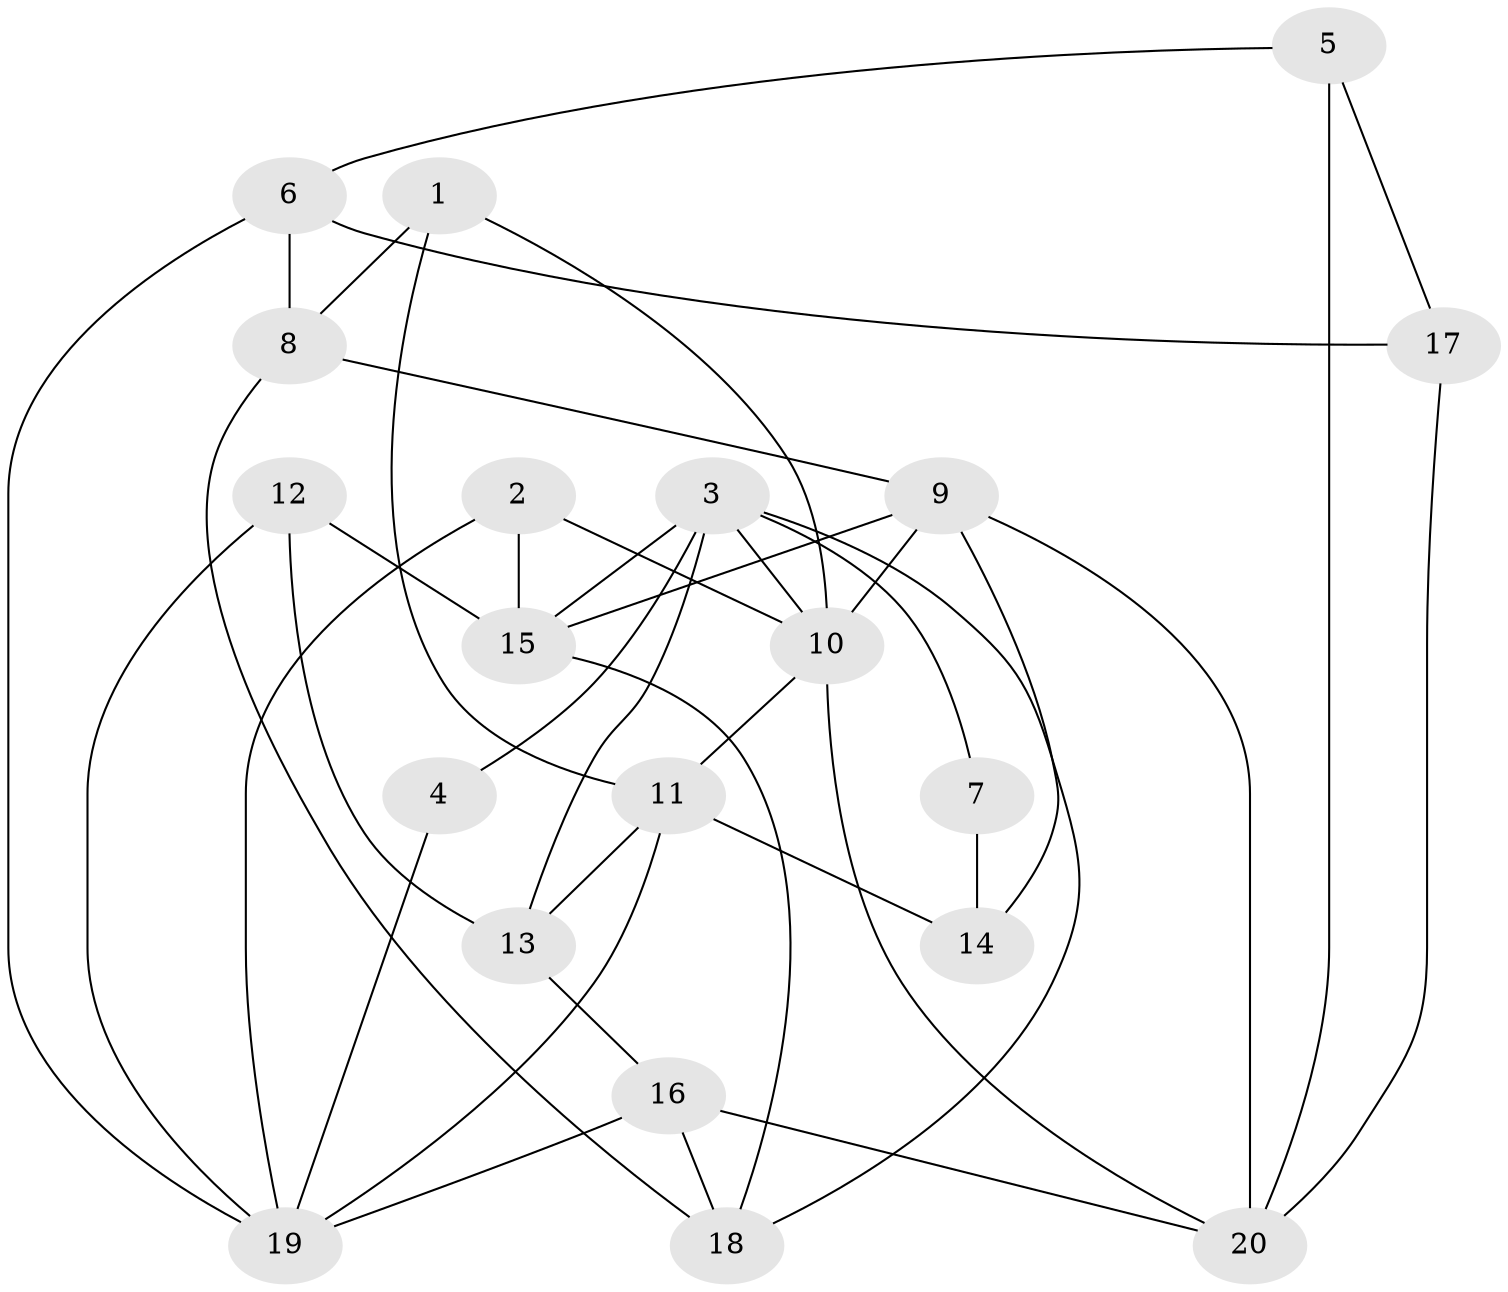 // Generated by graph-tools (version 1.1) at 2025/46/02/15/25 05:46:28]
// undirected, 20 vertices, 40 edges
graph export_dot {
graph [start="1"]
  node [color=gray90,style=filled];
  1;
  2;
  3;
  4;
  5;
  6;
  7;
  8;
  9;
  10;
  11;
  12;
  13;
  14;
  15;
  16;
  17;
  18;
  19;
  20;
  1 -- 11;
  1 -- 10;
  1 -- 8;
  2 -- 10;
  2 -- 15;
  2 -- 19;
  3 -- 15;
  3 -- 18;
  3 -- 4;
  3 -- 7;
  3 -- 10;
  3 -- 13;
  4 -- 19;
  5 -- 6;
  5 -- 20;
  5 -- 17;
  6 -- 8;
  6 -- 19;
  6 -- 17;
  7 -- 14;
  8 -- 9;
  8 -- 18;
  9 -- 20;
  9 -- 10;
  9 -- 14;
  9 -- 15;
  10 -- 20;
  10 -- 11;
  11 -- 19;
  11 -- 13;
  11 -- 14;
  12 -- 19;
  12 -- 13;
  12 -- 15;
  13 -- 16;
  15 -- 18;
  16 -- 18;
  16 -- 19;
  16 -- 20;
  17 -- 20;
}
